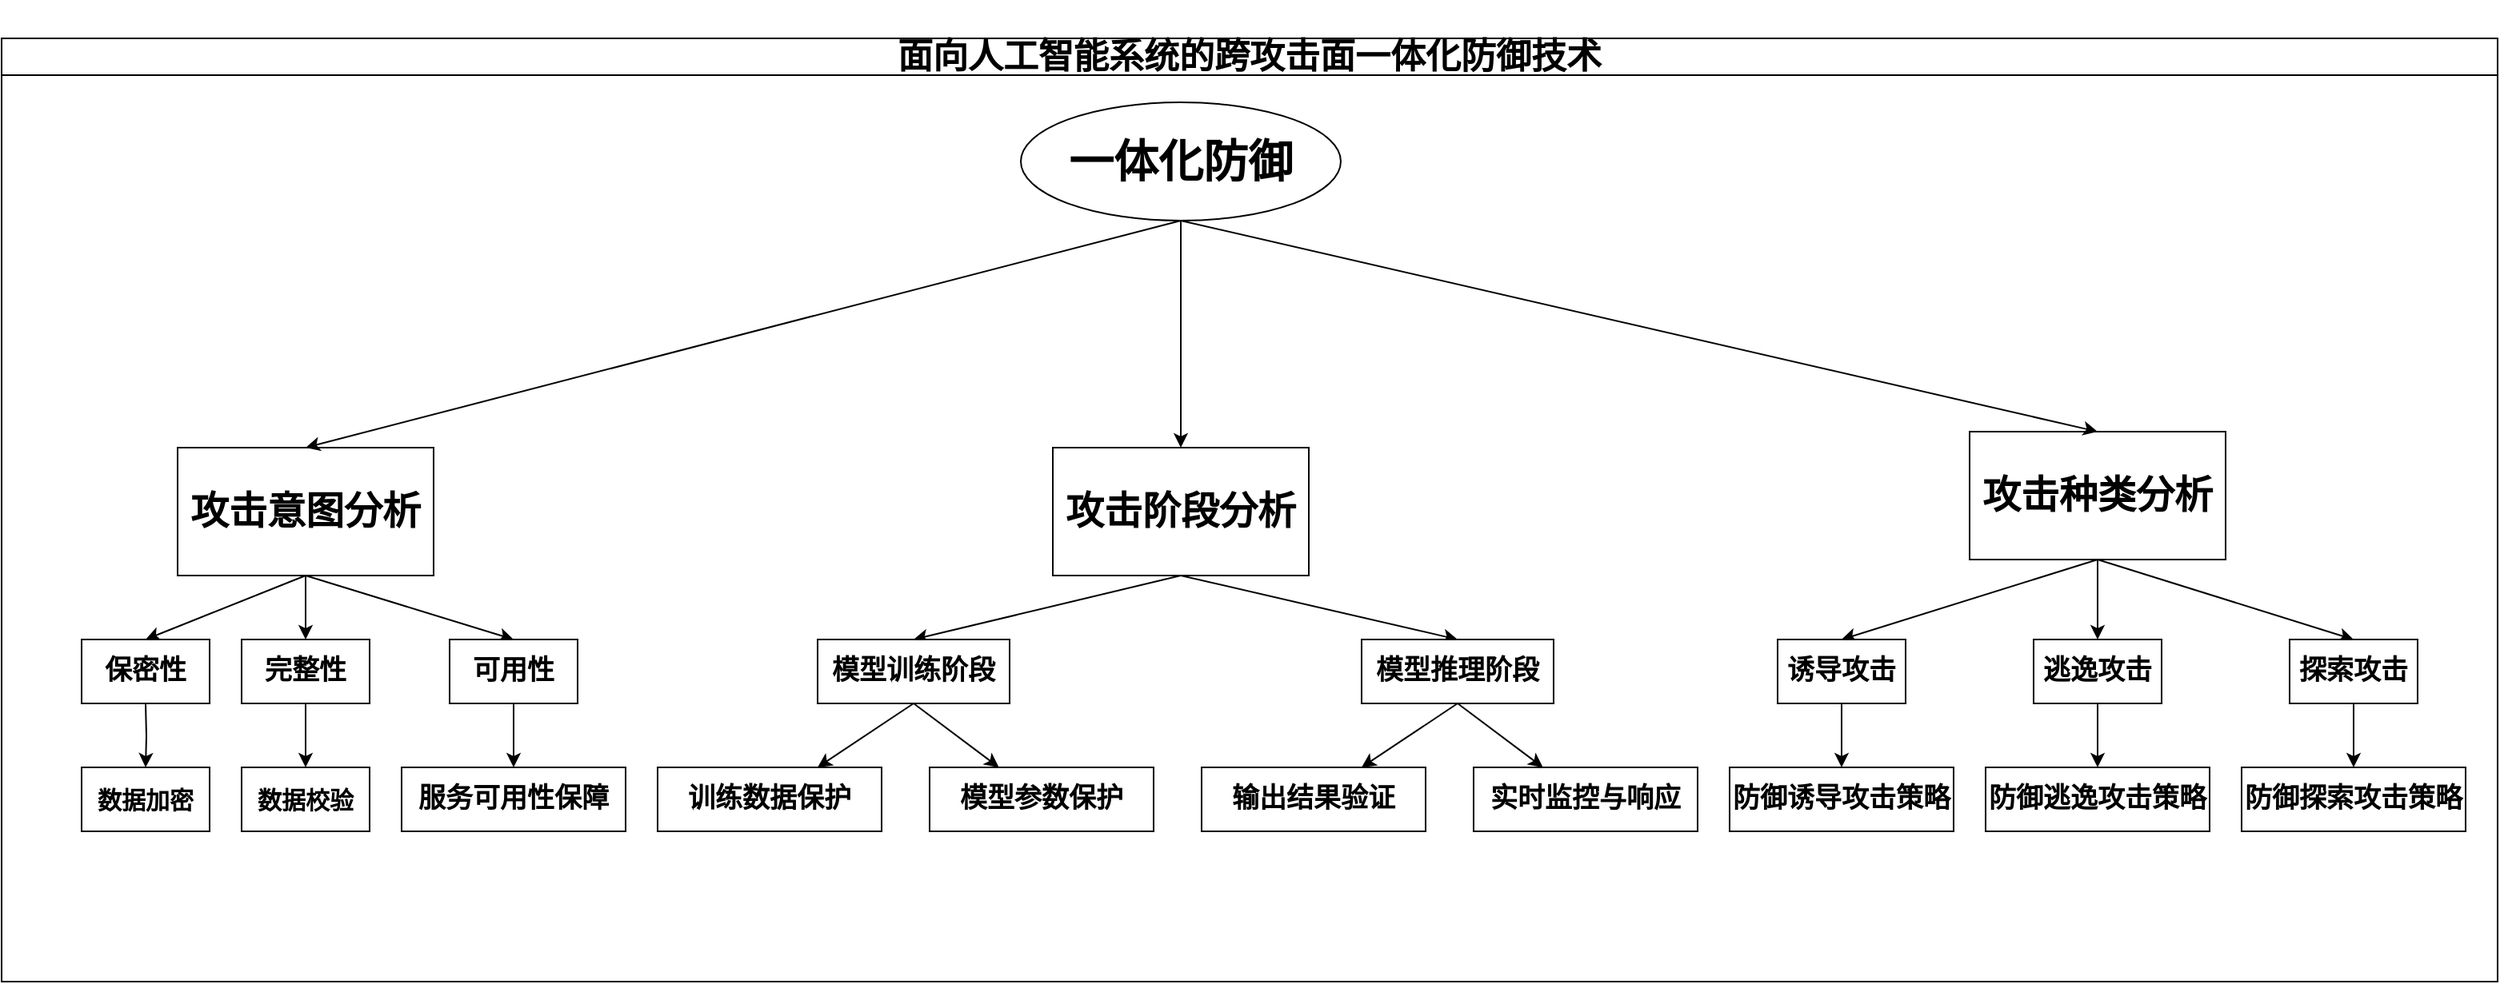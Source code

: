 <mxfile version="24.7.17">
  <diagram name="第 1 页" id="pIQt6GRZelODplqzJtHg">
    <mxGraphModel dx="1658" dy="2227" grid="1" gridSize="10" guides="1" tooltips="1" connect="1" arrows="1" fold="1" page="1" pageScale="1" pageWidth="827" pageHeight="1169" math="0" shadow="0">
      <root>
        <mxCell id="0" />
        <mxCell id="1" parent="0" />
        <mxCell id="iBgcNBvuugV4CT68VX7O-1" value="&lt;p style=&quot;font-size: 22px;&quot; class=&quot;MsoNormal&quot;&gt;&lt;span style=&quot;font-family: 微软雅黑;&quot;&gt;&lt;font style=&quot;font-size: 22px;&quot; face=&quot;微软雅黑&quot;&gt;面向人工智能系统&lt;/font&gt;&lt;font style=&quot;font-size: 22px;&quot; face=&quot;微软雅黑&quot;&gt;的跨攻击面一体化防御技术&lt;/font&gt;&lt;/span&gt;&lt;/p&gt;" style="swimlane;whiteSpace=wrap;html=1;movable=1;resizable=1;rotatable=1;deletable=1;editable=1;locked=0;connectable=1;" vertex="1" parent="1">
          <mxGeometry x="190" y="-730" width="1560" height="590" as="geometry" />
        </mxCell>
        <mxCell id="iBgcNBvuugV4CT68VX7O-21" style="rounded=0;orthogonalLoop=1;jettySize=auto;html=1;exitX=0.5;exitY=1;exitDx=0;exitDy=0;entryX=0.5;entryY=0;entryDx=0;entryDy=0;" edge="1" parent="iBgcNBvuugV4CT68VX7O-1" source="iBgcNBvuugV4CT68VX7O-18" target="iBgcNBvuugV4CT68VX7O-22">
          <mxGeometry relative="1" as="geometry">
            <mxPoint x="190" y="376" as="targetPoint" />
          </mxGeometry>
        </mxCell>
        <mxCell id="iBgcNBvuugV4CT68VX7O-28" style="rounded=0;orthogonalLoop=1;jettySize=auto;html=1;exitX=0.5;exitY=1;exitDx=0;exitDy=0;entryX=0.5;entryY=0;entryDx=0;entryDy=0;" edge="1" parent="iBgcNBvuugV4CT68VX7O-1" source="iBgcNBvuugV4CT68VX7O-18">
          <mxGeometry relative="1" as="geometry">
            <mxPoint x="90" y="376" as="targetPoint" />
          </mxGeometry>
        </mxCell>
        <mxCell id="iBgcNBvuugV4CT68VX7O-29" style="rounded=0;orthogonalLoop=1;jettySize=auto;html=1;exitX=0.5;exitY=1;exitDx=0;exitDy=0;entryX=0.5;entryY=0;entryDx=0;entryDy=0;" edge="1" parent="iBgcNBvuugV4CT68VX7O-1" source="iBgcNBvuugV4CT68VX7O-18" target="iBgcNBvuugV4CT68VX7O-24">
          <mxGeometry relative="1" as="geometry" />
        </mxCell>
        <mxCell id="iBgcNBvuugV4CT68VX7O-18" value="&lt;span style=&quot;font-family: 微软雅黑;&quot;&gt;&lt;b style=&quot;&quot;&gt;&lt;font style=&quot;font-size: 24px;&quot;&gt;攻击意图分析&lt;/font&gt;&lt;/b&gt;&lt;/span&gt;" style="rounded=0;whiteSpace=wrap;html=1;" vertex="1" parent="iBgcNBvuugV4CT68VX7O-1">
          <mxGeometry x="110" y="256" width="160" height="80" as="geometry" />
        </mxCell>
        <mxCell id="iBgcNBvuugV4CT68VX7O-40" style="rounded=0;orthogonalLoop=1;jettySize=auto;html=1;exitX=0.5;exitY=1;exitDx=0;exitDy=0;entryX=0.5;entryY=0;entryDx=0;entryDy=0;" edge="1" parent="iBgcNBvuugV4CT68VX7O-1" source="iBgcNBvuugV4CT68VX7O-19" target="iBgcNBvuugV4CT68VX7O-34">
          <mxGeometry relative="1" as="geometry" />
        </mxCell>
        <mxCell id="iBgcNBvuugV4CT68VX7O-45" style="rounded=0;orthogonalLoop=1;jettySize=auto;html=1;exitX=0.5;exitY=1;exitDx=0;exitDy=0;entryX=0.5;entryY=0;entryDx=0;entryDy=0;" edge="1" parent="iBgcNBvuugV4CT68VX7O-1" source="iBgcNBvuugV4CT68VX7O-19" target="iBgcNBvuugV4CT68VX7O-35">
          <mxGeometry relative="1" as="geometry" />
        </mxCell>
        <mxCell id="iBgcNBvuugV4CT68VX7O-19" value="&lt;span style=&quot;font-family: 微软雅黑;&quot;&gt;&lt;b style=&quot;&quot;&gt;&lt;font style=&quot;font-size: 24px;&quot;&gt;攻击阶段分析&lt;/font&gt;&lt;/b&gt;&lt;/span&gt;" style="rounded=0;whiteSpace=wrap;html=1;" vertex="1" parent="iBgcNBvuugV4CT68VX7O-1">
          <mxGeometry x="657" y="256" width="160" height="80" as="geometry" />
        </mxCell>
        <mxCell id="iBgcNBvuugV4CT68VX7O-20" value="&lt;span style=&quot;font-family: 微软雅黑;&quot;&gt;&lt;b style=&quot;&quot;&gt;&lt;font style=&quot;font-size: 24px;&quot;&gt;攻击种类分析&lt;/font&gt;&lt;/b&gt;&lt;/span&gt;" style="rounded=0;whiteSpace=wrap;html=1;" vertex="1" parent="iBgcNBvuugV4CT68VX7O-1">
          <mxGeometry x="1230" y="246" width="160" height="80" as="geometry" />
        </mxCell>
        <mxCell id="iBgcNBvuugV4CT68VX7O-31" style="edgeStyle=orthogonalEdgeStyle;rounded=0;orthogonalLoop=1;jettySize=auto;html=1;exitX=0.5;exitY=1;exitDx=0;exitDy=0;" edge="1" parent="iBgcNBvuugV4CT68VX7O-1" source="iBgcNBvuugV4CT68VX7O-22" target="iBgcNBvuugV4CT68VX7O-26">
          <mxGeometry relative="1" as="geometry" />
        </mxCell>
        <mxCell id="iBgcNBvuugV4CT68VX7O-22" value="&lt;b&gt;&lt;font style=&quot;font-size: 17px;&quot;&gt;完整性&lt;/font&gt;&lt;/b&gt;" style="whiteSpace=wrap;html=1;" vertex="1" parent="iBgcNBvuugV4CT68VX7O-1">
          <mxGeometry x="150" y="376" width="80" height="40" as="geometry" />
        </mxCell>
        <mxCell id="iBgcNBvuugV4CT68VX7O-30" style="edgeStyle=orthogonalEdgeStyle;rounded=0;orthogonalLoop=1;jettySize=auto;html=1;exitX=0.5;exitY=1;exitDx=0;exitDy=0;" edge="1" parent="iBgcNBvuugV4CT68VX7O-1">
          <mxGeometry relative="1" as="geometry">
            <mxPoint x="90" y="416" as="sourcePoint" />
            <mxPoint x="90" y="456" as="targetPoint" />
          </mxGeometry>
        </mxCell>
        <mxCell id="iBgcNBvuugV4CT68VX7O-23" value="&lt;b&gt;&lt;font style=&quot;font-size: 17px;&quot;&gt;保密性&lt;/font&gt;&lt;/b&gt;" style="whiteSpace=wrap;html=1;" vertex="1" parent="iBgcNBvuugV4CT68VX7O-1">
          <mxGeometry x="50" y="376" width="80" height="40" as="geometry" />
        </mxCell>
        <mxCell id="iBgcNBvuugV4CT68VX7O-32" style="rounded=0;orthogonalLoop=1;jettySize=auto;html=1;exitX=0.5;exitY=1;exitDx=0;exitDy=0;entryX=0.5;entryY=0;entryDx=0;entryDy=0;" edge="1" parent="iBgcNBvuugV4CT68VX7O-1" source="iBgcNBvuugV4CT68VX7O-24" target="iBgcNBvuugV4CT68VX7O-27">
          <mxGeometry relative="1" as="geometry" />
        </mxCell>
        <mxCell id="iBgcNBvuugV4CT68VX7O-24" value="&lt;b&gt;&lt;font style=&quot;font-size: 17px;&quot;&gt;可用性&lt;/font&gt;&lt;/b&gt;" style="whiteSpace=wrap;html=1;" vertex="1" parent="iBgcNBvuugV4CT68VX7O-1">
          <mxGeometry x="280" y="376" width="80" height="40" as="geometry" />
        </mxCell>
        <mxCell id="iBgcNBvuugV4CT68VX7O-25" value="&lt;b&gt;&lt;font style=&quot;font-size: 15px;&quot;&gt;数据加密&lt;/font&gt;&lt;/b&gt;" style="whiteSpace=wrap;html=1;" vertex="1" parent="iBgcNBvuugV4CT68VX7O-1">
          <mxGeometry x="50" y="456" width="80" height="40" as="geometry" />
        </mxCell>
        <mxCell id="iBgcNBvuugV4CT68VX7O-26" value="&lt;b&gt;&lt;font style=&quot;font-size: 15px;&quot;&gt;数据校验&lt;/font&gt;&lt;/b&gt;" style="whiteSpace=wrap;html=1;" vertex="1" parent="iBgcNBvuugV4CT68VX7O-1">
          <mxGeometry x="150" y="456" width="80" height="40" as="geometry" />
        </mxCell>
        <mxCell id="iBgcNBvuugV4CT68VX7O-27" value="&lt;b&gt;&lt;font style=&quot;font-size: 17px;&quot;&gt;服务可用性保障&lt;/font&gt;&lt;/b&gt;" style="whiteSpace=wrap;html=1;" vertex="1" parent="iBgcNBvuugV4CT68VX7O-1">
          <mxGeometry x="250" y="456" width="140" height="40" as="geometry" />
        </mxCell>
        <mxCell id="iBgcNBvuugV4CT68VX7O-38" style="rounded=0;orthogonalLoop=1;jettySize=auto;html=1;exitX=0.5;exitY=1;exitDx=0;exitDy=0;" edge="1" parent="iBgcNBvuugV4CT68VX7O-1" source="iBgcNBvuugV4CT68VX7O-34" target="iBgcNBvuugV4CT68VX7O-36">
          <mxGeometry relative="1" as="geometry" />
        </mxCell>
        <mxCell id="iBgcNBvuugV4CT68VX7O-39" style="rounded=0;orthogonalLoop=1;jettySize=auto;html=1;exitX=0.5;exitY=1;exitDx=0;exitDy=0;" edge="1" parent="iBgcNBvuugV4CT68VX7O-1" source="iBgcNBvuugV4CT68VX7O-34" target="iBgcNBvuugV4CT68VX7O-37">
          <mxGeometry relative="1" as="geometry" />
        </mxCell>
        <mxCell id="iBgcNBvuugV4CT68VX7O-34" value="&lt;b&gt;&lt;font style=&quot;font-size: 17px;&quot;&gt;模型训练阶段&lt;/font&gt;&lt;/b&gt;" style="whiteSpace=wrap;html=1;" vertex="1" parent="iBgcNBvuugV4CT68VX7O-1">
          <mxGeometry x="510" y="376" width="120" height="40" as="geometry" />
        </mxCell>
        <mxCell id="iBgcNBvuugV4CT68VX7O-35" value="&lt;b&gt;&lt;font style=&quot;font-size: 17px;&quot;&gt;模型推理阶段&lt;/font&gt;&lt;/b&gt;" style="whiteSpace=wrap;html=1;" vertex="1" parent="iBgcNBvuugV4CT68VX7O-1">
          <mxGeometry x="850" y="376" width="120" height="40" as="geometry" />
        </mxCell>
        <mxCell id="iBgcNBvuugV4CT68VX7O-36" value="&lt;b&gt;&lt;font style=&quot;font-size: 17px;&quot;&gt;训练数据保护&lt;/font&gt;&lt;/b&gt;" style="whiteSpace=wrap;html=1;" vertex="1" parent="iBgcNBvuugV4CT68VX7O-1">
          <mxGeometry x="410" y="456" width="140" height="40" as="geometry" />
        </mxCell>
        <mxCell id="iBgcNBvuugV4CT68VX7O-37" value="&lt;b&gt;&lt;font style=&quot;font-size: 17px;&quot;&gt;模型参数保护&lt;/font&gt;&lt;/b&gt;" style="whiteSpace=wrap;html=1;" vertex="1" parent="iBgcNBvuugV4CT68VX7O-1">
          <mxGeometry x="580" y="456" width="140" height="40" as="geometry" />
        </mxCell>
        <mxCell id="iBgcNBvuugV4CT68VX7O-41" style="rounded=0;orthogonalLoop=1;jettySize=auto;html=1;exitX=0.5;exitY=1;exitDx=0;exitDy=0;" edge="1" parent="iBgcNBvuugV4CT68VX7O-1" target="iBgcNBvuugV4CT68VX7O-43">
          <mxGeometry relative="1" as="geometry">
            <mxPoint x="910" y="416" as="sourcePoint" />
          </mxGeometry>
        </mxCell>
        <mxCell id="iBgcNBvuugV4CT68VX7O-42" style="rounded=0;orthogonalLoop=1;jettySize=auto;html=1;exitX=0.5;exitY=1;exitDx=0;exitDy=0;" edge="1" parent="iBgcNBvuugV4CT68VX7O-1" target="iBgcNBvuugV4CT68VX7O-44">
          <mxGeometry relative="1" as="geometry">
            <mxPoint x="910" y="416" as="sourcePoint" />
          </mxGeometry>
        </mxCell>
        <mxCell id="iBgcNBvuugV4CT68VX7O-43" value="&lt;b&gt;&lt;font style=&quot;font-size: 17px;&quot;&gt;输出结果验证&lt;/font&gt;&lt;/b&gt;" style="whiteSpace=wrap;html=1;" vertex="1" parent="iBgcNBvuugV4CT68VX7O-1">
          <mxGeometry x="750" y="456" width="140" height="40" as="geometry" />
        </mxCell>
        <mxCell id="iBgcNBvuugV4CT68VX7O-44" value="&lt;b&gt;&lt;font style=&quot;font-size: 17px;&quot;&gt;实时监控与响应&lt;/font&gt;&lt;/b&gt;" style="whiteSpace=wrap;html=1;" vertex="1" parent="iBgcNBvuugV4CT68VX7O-1">
          <mxGeometry x="920" y="456" width="140" height="40" as="geometry" />
        </mxCell>
        <mxCell id="iBgcNBvuugV4CT68VX7O-58" style="rounded=0;orthogonalLoop=1;jettySize=auto;html=1;exitX=0.5;exitY=1;exitDx=0;exitDy=0;entryX=0.5;entryY=0;entryDx=0;entryDy=0;" edge="1" parent="iBgcNBvuugV4CT68VX7O-1" target="iBgcNBvuugV4CT68VX7O-62">
          <mxGeometry relative="1" as="geometry">
            <mxPoint x="1240" y="376" as="targetPoint" />
            <mxPoint x="1310" y="326" as="sourcePoint" />
          </mxGeometry>
        </mxCell>
        <mxCell id="iBgcNBvuugV4CT68VX7O-59" style="rounded=0;orthogonalLoop=1;jettySize=auto;html=1;entryX=0.5;entryY=0;entryDx=0;entryDy=0;exitX=0.5;exitY=1;exitDx=0;exitDy=0;" edge="1" parent="iBgcNBvuugV4CT68VX7O-1" target="iBgcNBvuugV4CT68VX7O-64">
          <mxGeometry relative="1" as="geometry">
            <mxPoint x="1310" y="326" as="sourcePoint" />
          </mxGeometry>
        </mxCell>
        <mxCell id="iBgcNBvuugV4CT68VX7O-60" style="rounded=0;orthogonalLoop=1;jettySize=auto;html=1;exitX=0.5;exitY=1;exitDx=0;exitDy=0;entryX=0.5;entryY=0;entryDx=0;entryDy=0;" edge="1" parent="iBgcNBvuugV4CT68VX7O-1" target="iBgcNBvuugV4CT68VX7O-66">
          <mxGeometry relative="1" as="geometry">
            <mxPoint x="1310" y="326" as="sourcePoint" />
          </mxGeometry>
        </mxCell>
        <mxCell id="iBgcNBvuugV4CT68VX7O-61" style="rounded=0;orthogonalLoop=1;jettySize=auto;html=1;exitX=0.5;exitY=1;exitDx=0;exitDy=0;entryX=0.5;entryY=0;entryDx=0;entryDy=0;" edge="1" parent="iBgcNBvuugV4CT68VX7O-1" source="iBgcNBvuugV4CT68VX7O-62" target="iBgcNBvuugV4CT68VX7O-70">
          <mxGeometry relative="1" as="geometry">
            <mxPoint x="1240" y="456" as="targetPoint" />
          </mxGeometry>
        </mxCell>
        <mxCell id="iBgcNBvuugV4CT68VX7O-62" value="&lt;b&gt;&lt;font style=&quot;font-size: 17px;&quot;&gt;逃逸攻击&lt;/font&gt;&lt;/b&gt;" style="whiteSpace=wrap;html=1;" vertex="1" parent="iBgcNBvuugV4CT68VX7O-1">
          <mxGeometry x="1270" y="376" width="80" height="40" as="geometry" />
        </mxCell>
        <mxCell id="iBgcNBvuugV4CT68VX7O-63" style="rounded=0;orthogonalLoop=1;jettySize=auto;html=1;exitX=0.5;exitY=1;exitDx=0;exitDy=0;entryX=0.5;entryY=0;entryDx=0;entryDy=0;" edge="1" parent="iBgcNBvuugV4CT68VX7O-1" source="iBgcNBvuugV4CT68VX7O-64" target="iBgcNBvuugV4CT68VX7O-73">
          <mxGeometry relative="1" as="geometry">
            <mxPoint x="1140" y="456" as="targetPoint" />
          </mxGeometry>
        </mxCell>
        <mxCell id="iBgcNBvuugV4CT68VX7O-64" value="&lt;b&gt;&lt;font style=&quot;font-size: 17px;&quot;&gt;诱导攻击&lt;/font&gt;&lt;/b&gt;" style="whiteSpace=wrap;html=1;" vertex="1" parent="iBgcNBvuugV4CT68VX7O-1">
          <mxGeometry x="1110" y="376" width="80" height="40" as="geometry" />
        </mxCell>
        <mxCell id="iBgcNBvuugV4CT68VX7O-65" style="rounded=0;orthogonalLoop=1;jettySize=auto;html=1;exitX=0.5;exitY=1;exitDx=0;exitDy=0;entryX=0.5;entryY=0;entryDx=0;entryDy=0;" edge="1" parent="iBgcNBvuugV4CT68VX7O-1" source="iBgcNBvuugV4CT68VX7O-66">
          <mxGeometry relative="1" as="geometry">
            <mxPoint x="1470" y="456" as="targetPoint" />
          </mxGeometry>
        </mxCell>
        <mxCell id="iBgcNBvuugV4CT68VX7O-66" value="&lt;b&gt;&lt;font style=&quot;font-size: 17px;&quot;&gt;探索攻击&lt;/font&gt;&lt;/b&gt;" style="whiteSpace=wrap;html=1;" vertex="1" parent="iBgcNBvuugV4CT68VX7O-1">
          <mxGeometry x="1430" y="376" width="80" height="40" as="geometry" />
        </mxCell>
        <mxCell id="iBgcNBvuugV4CT68VX7O-69" value="&lt;b&gt;&lt;font style=&quot;font-size: 17px;&quot;&gt;防御探索攻击策略&lt;/font&gt;&lt;/b&gt;" style="whiteSpace=wrap;html=1;" vertex="1" parent="iBgcNBvuugV4CT68VX7O-1">
          <mxGeometry x="1400" y="456" width="140" height="40" as="geometry" />
        </mxCell>
        <mxCell id="iBgcNBvuugV4CT68VX7O-70" value="&lt;b&gt;&lt;font style=&quot;font-size: 17px;&quot;&gt;防御逃逸攻击策略&lt;/font&gt;&lt;/b&gt;" style="whiteSpace=wrap;html=1;" vertex="1" parent="iBgcNBvuugV4CT68VX7O-1">
          <mxGeometry x="1240" y="456" width="140" height="40" as="geometry" />
        </mxCell>
        <mxCell id="iBgcNBvuugV4CT68VX7O-73" value="&lt;b&gt;&lt;font style=&quot;font-size: 17px;&quot;&gt;防御诱导攻击策略&lt;/font&gt;&lt;/b&gt;" style="whiteSpace=wrap;html=1;" vertex="1" parent="iBgcNBvuugV4CT68VX7O-1">
          <mxGeometry x="1080" y="456" width="140" height="40" as="geometry" />
        </mxCell>
        <mxCell id="iBgcNBvuugV4CT68VX7O-77" style="rounded=0;orthogonalLoop=1;jettySize=auto;html=1;exitX=0.5;exitY=1;exitDx=0;exitDy=0;entryX=0.5;entryY=0;entryDx=0;entryDy=0;" edge="1" parent="iBgcNBvuugV4CT68VX7O-1" source="iBgcNBvuugV4CT68VX7O-74" target="iBgcNBvuugV4CT68VX7O-18">
          <mxGeometry relative="1" as="geometry">
            <mxPoint x="737.0" y="220.0" as="sourcePoint" />
          </mxGeometry>
        </mxCell>
        <mxCell id="iBgcNBvuugV4CT68VX7O-78" style="rounded=0;orthogonalLoop=1;jettySize=auto;html=1;entryX=0.5;entryY=0;entryDx=0;entryDy=0;exitX=0.5;exitY=1;exitDx=0;exitDy=0;" edge="1" parent="iBgcNBvuugV4CT68VX7O-1" source="iBgcNBvuugV4CT68VX7O-74" target="iBgcNBvuugV4CT68VX7O-19">
          <mxGeometry relative="1" as="geometry">
            <mxPoint x="800" y="120" as="sourcePoint" />
          </mxGeometry>
        </mxCell>
        <mxCell id="iBgcNBvuugV4CT68VX7O-79" style="rounded=0;orthogonalLoop=1;jettySize=auto;html=1;exitX=0.5;exitY=1;exitDx=0;exitDy=0;entryX=0.5;entryY=0;entryDx=0;entryDy=0;" edge="1" parent="iBgcNBvuugV4CT68VX7O-1" source="iBgcNBvuugV4CT68VX7O-74" target="iBgcNBvuugV4CT68VX7O-20">
          <mxGeometry relative="1" as="geometry">
            <mxPoint x="737.0" y="220.0" as="sourcePoint" />
          </mxGeometry>
        </mxCell>
        <mxCell id="iBgcNBvuugV4CT68VX7O-74" value="&lt;b&gt;&lt;font style=&quot;font-size: 28px;&quot;&gt;一体化防御&lt;/font&gt;&lt;/b&gt;" style="ellipse;whiteSpace=wrap;html=1;" vertex="1" parent="iBgcNBvuugV4CT68VX7O-1">
          <mxGeometry x="637" y="40" width="200" height="74" as="geometry" />
        </mxCell>
      </root>
    </mxGraphModel>
  </diagram>
</mxfile>
